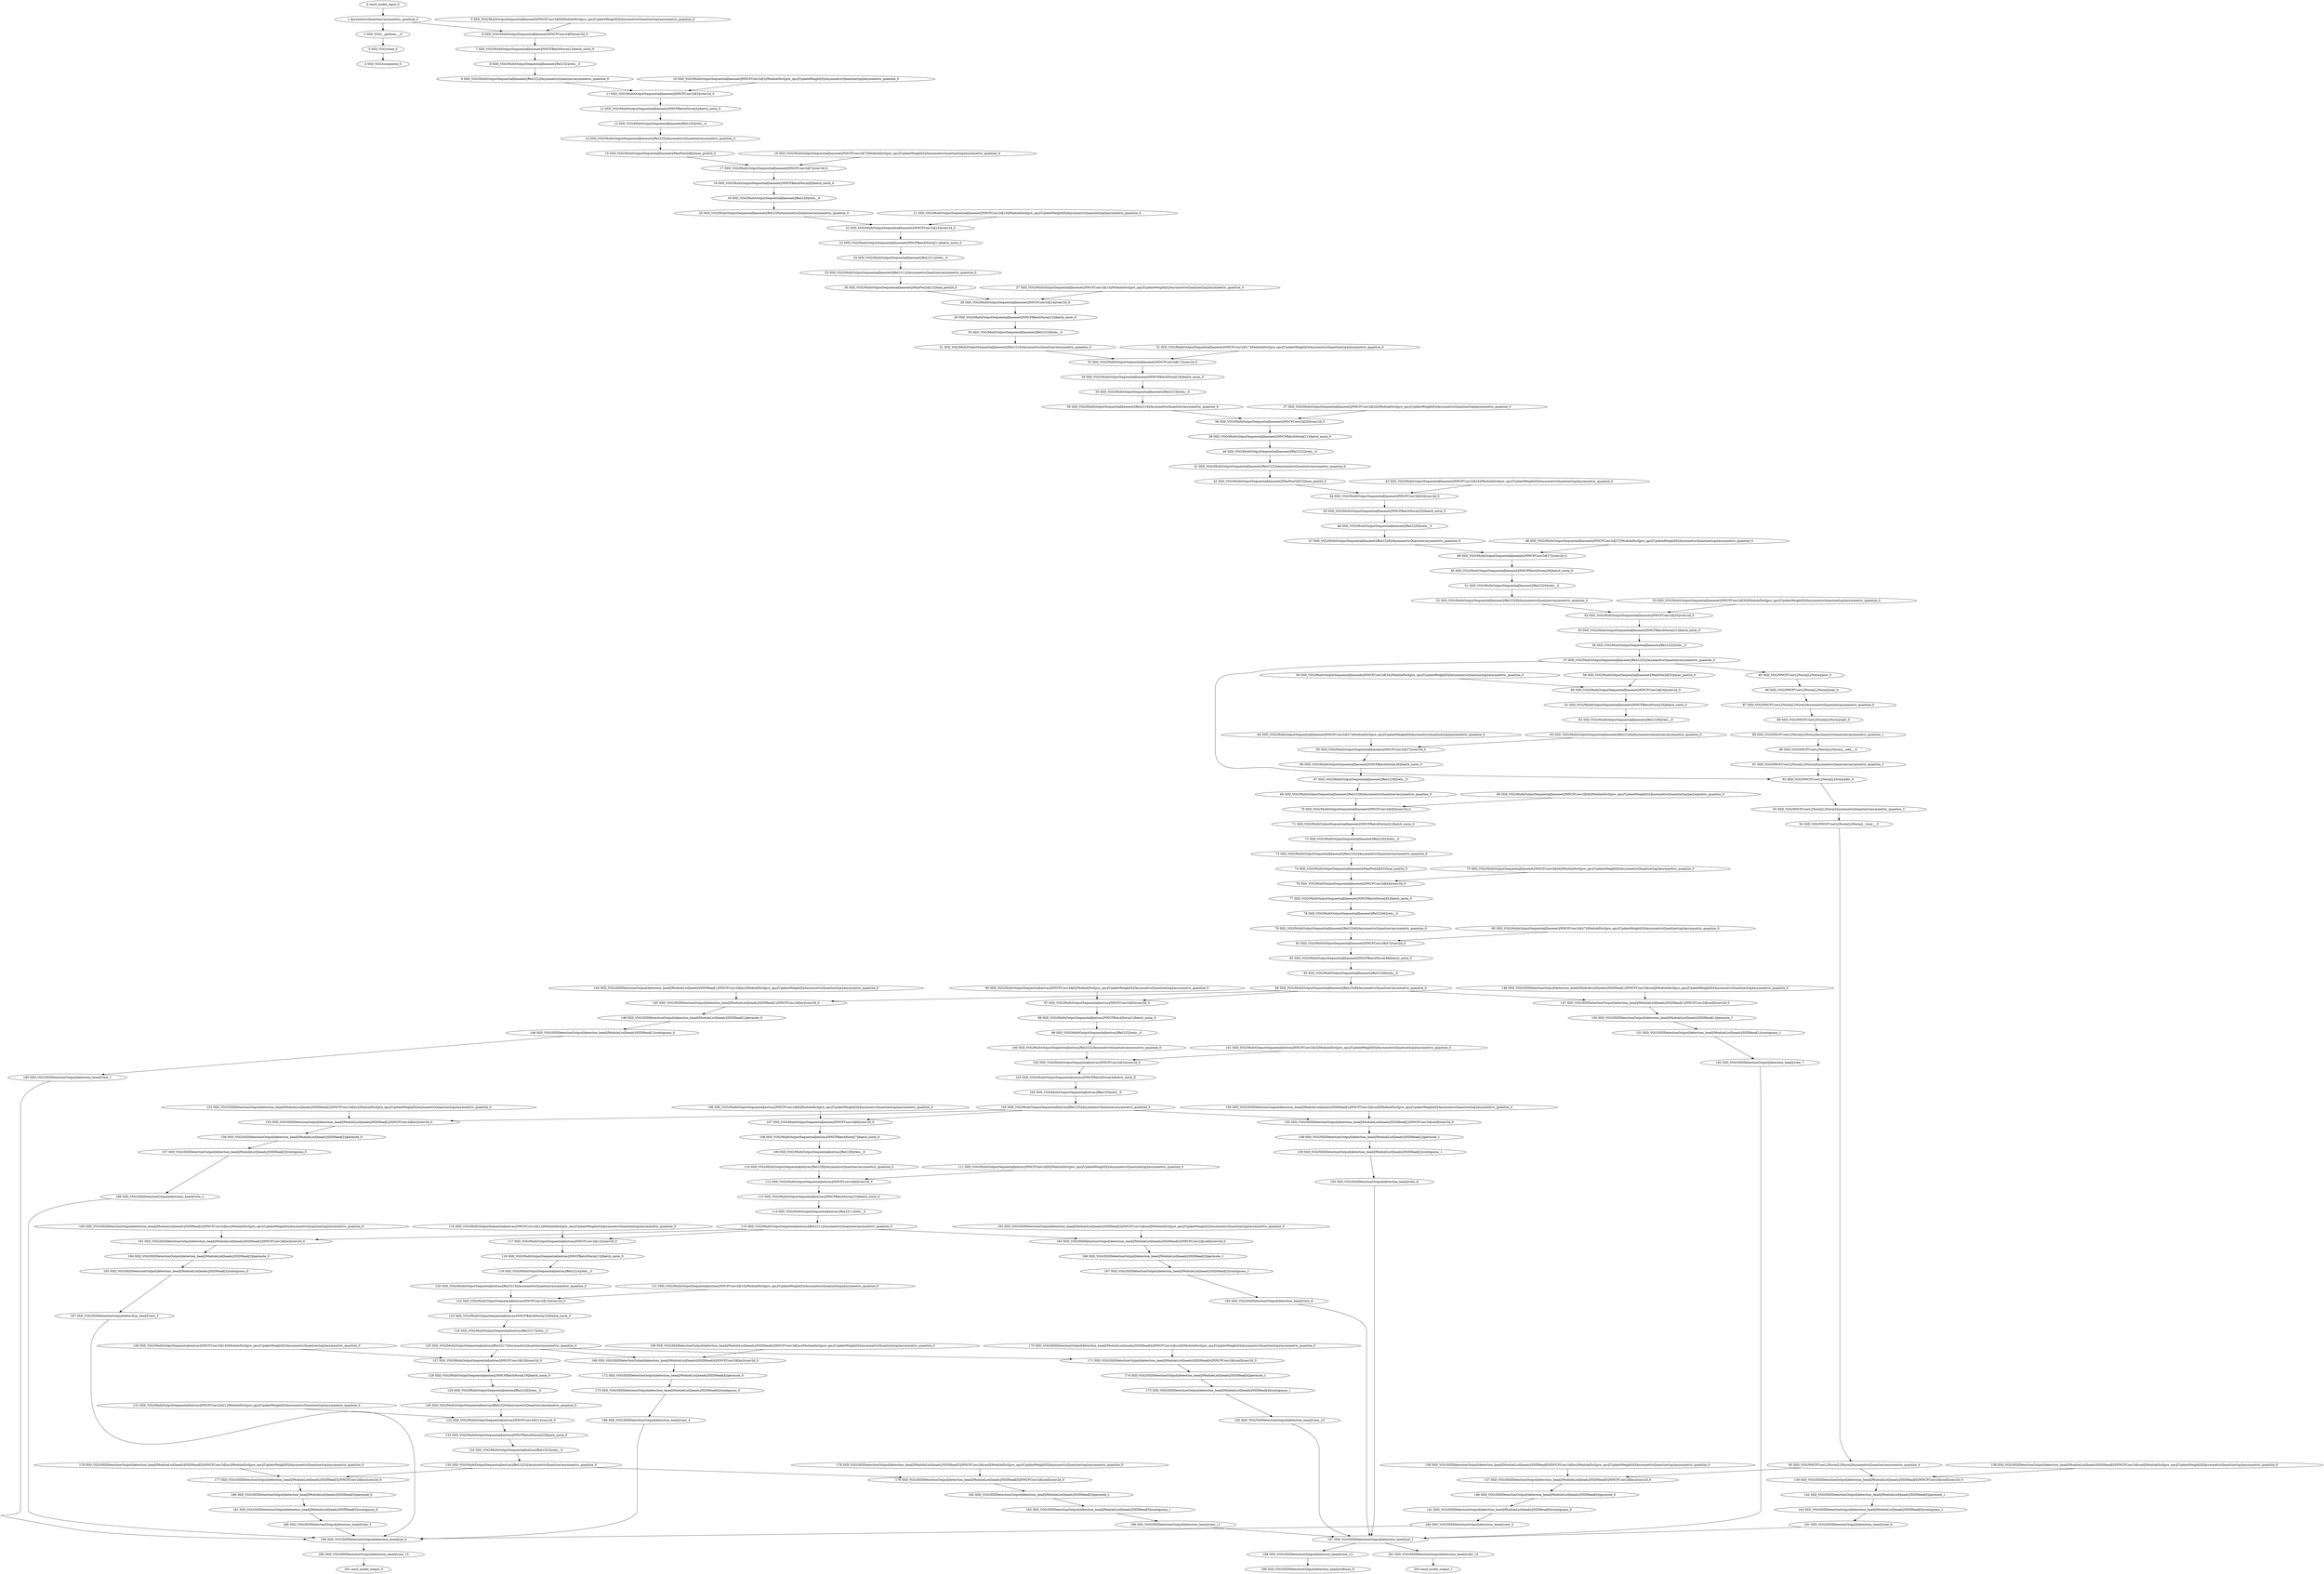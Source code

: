 strict digraph  {
"0 /nncf_model_input_0" [id=0, type=nncf_model_input];
"1 AsymmetricQuantizer/asymmetric_quantize_0" [id=1, type=asymmetric_quantize];
"2 SSD_VGG/__getitem___0" [id=2, type=__getitem__];
"3 SSD_VGG/clone_0" [id=3, type=clone];
"4 SSD_VGG/unsqueeze_0" [id=4, type=unsqueeze];
"5 SSD_VGG/MultiOutputSequential[basenet]/NNCFConv2d[0]/ModuleDict[pre_ops]/UpdateWeight[0]/AsymmetricQuantizer[op]/asymmetric_quantize_0" [id=5, type=asymmetric_quantize];
"6 SSD_VGG/MultiOutputSequential[basenet]/NNCFConv2d[0]/conv2d_0" [id=6, type=conv2d];
"7 SSD_VGG/MultiOutputSequential[basenet]/NNCFBatchNorm[1]/batch_norm_0" [id=7, type=batch_norm];
"8 SSD_VGG/MultiOutputSequential[basenet]/ReLU[2]/relu__0" [id=8, type=relu_];
"9 SSD_VGG/MultiOutputSequential[basenet]/ReLU[2]/AsymmetricQuantizer/asymmetric_quantize_0" [id=9, type=asymmetric_quantize];
"10 SSD_VGG/MultiOutputSequential[basenet]/NNCFConv2d[3]/ModuleDict[pre_ops]/UpdateWeight[0]/AsymmetricQuantizer[op]/asymmetric_quantize_0" [id=10, type=asymmetric_quantize];
"11 SSD_VGG/MultiOutputSequential[basenet]/NNCFConv2d[3]/conv2d_0" [id=11, type=conv2d];
"12 SSD_VGG/MultiOutputSequential[basenet]/NNCFBatchNorm[4]/batch_norm_0" [id=12, type=batch_norm];
"13 SSD_VGG/MultiOutputSequential[basenet]/ReLU[5]/relu__0" [id=13, type=relu_];
"14 SSD_VGG/MultiOutputSequential[basenet]/ReLU[5]/AsymmetricQuantizer/asymmetric_quantize_0" [id=14, type=asymmetric_quantize];
"15 SSD_VGG/MultiOutputSequential[basenet]/MaxPool2d[6]/max_pool2d_0" [id=15, type=max_pool2d];
"16 SSD_VGG/MultiOutputSequential[basenet]/NNCFConv2d[7]/ModuleDict[pre_ops]/UpdateWeight[0]/AsymmetricQuantizer[op]/asymmetric_quantize_0" [id=16, type=asymmetric_quantize];
"17 SSD_VGG/MultiOutputSequential[basenet]/NNCFConv2d[7]/conv2d_0" [id=17, type=conv2d];
"18 SSD_VGG/MultiOutputSequential[basenet]/NNCFBatchNorm[8]/batch_norm_0" [id=18, type=batch_norm];
"19 SSD_VGG/MultiOutputSequential[basenet]/ReLU[9]/relu__0" [id=19, type=relu_];
"20 SSD_VGG/MultiOutputSequential[basenet]/ReLU[9]/AsymmetricQuantizer/asymmetric_quantize_0" [id=20, type=asymmetric_quantize];
"21 SSD_VGG/MultiOutputSequential[basenet]/NNCFConv2d[10]/ModuleDict[pre_ops]/UpdateWeight[0]/AsymmetricQuantizer[op]/asymmetric_quantize_0" [id=21, type=asymmetric_quantize];
"22 SSD_VGG/MultiOutputSequential[basenet]/NNCFConv2d[10]/conv2d_0" [id=22, type=conv2d];
"23 SSD_VGG/MultiOutputSequential[basenet]/NNCFBatchNorm[11]/batch_norm_0" [id=23, type=batch_norm];
"24 SSD_VGG/MultiOutputSequential[basenet]/ReLU[12]/relu__0" [id=24, type=relu_];
"25 SSD_VGG/MultiOutputSequential[basenet]/ReLU[12]/AsymmetricQuantizer/asymmetric_quantize_0" [id=25, type=asymmetric_quantize];
"26 SSD_VGG/MultiOutputSequential[basenet]/MaxPool2d[13]/max_pool2d_0" [id=26, type=max_pool2d];
"27 SSD_VGG/MultiOutputSequential[basenet]/NNCFConv2d[14]/ModuleDict[pre_ops]/UpdateWeight[0]/AsymmetricQuantizer[op]/asymmetric_quantize_0" [id=27, type=asymmetric_quantize];
"28 SSD_VGG/MultiOutputSequential[basenet]/NNCFConv2d[14]/conv2d_0" [id=28, type=conv2d];
"29 SSD_VGG/MultiOutputSequential[basenet]/NNCFBatchNorm[15]/batch_norm_0" [id=29, type=batch_norm];
"30 SSD_VGG/MultiOutputSequential[basenet]/ReLU[16]/relu__0" [id=30, type=relu_];
"31 SSD_VGG/MultiOutputSequential[basenet]/ReLU[16]/AsymmetricQuantizer/asymmetric_quantize_0" [id=31, type=asymmetric_quantize];
"32 SSD_VGG/MultiOutputSequential[basenet]/NNCFConv2d[17]/ModuleDict[pre_ops]/UpdateWeight[0]/AsymmetricQuantizer[op]/asymmetric_quantize_0" [id=32, type=asymmetric_quantize];
"33 SSD_VGG/MultiOutputSequential[basenet]/NNCFConv2d[17]/conv2d_0" [id=33, type=conv2d];
"34 SSD_VGG/MultiOutputSequential[basenet]/NNCFBatchNorm[18]/batch_norm_0" [id=34, type=batch_norm];
"35 SSD_VGG/MultiOutputSequential[basenet]/ReLU[19]/relu__0" [id=35, type=relu_];
"36 SSD_VGG/MultiOutputSequential[basenet]/ReLU[19]/AsymmetricQuantizer/asymmetric_quantize_0" [id=36, type=asymmetric_quantize];
"37 SSD_VGG/MultiOutputSequential[basenet]/NNCFConv2d[20]/ModuleDict[pre_ops]/UpdateWeight[0]/AsymmetricQuantizer[op]/asymmetric_quantize_0" [id=37, type=asymmetric_quantize];
"38 SSD_VGG/MultiOutputSequential[basenet]/NNCFConv2d[20]/conv2d_0" [id=38, type=conv2d];
"39 SSD_VGG/MultiOutputSequential[basenet]/NNCFBatchNorm[21]/batch_norm_0" [id=39, type=batch_norm];
"40 SSD_VGG/MultiOutputSequential[basenet]/ReLU[22]/relu__0" [id=40, type=relu_];
"41 SSD_VGG/MultiOutputSequential[basenet]/ReLU[22]/AsymmetricQuantizer/asymmetric_quantize_0" [id=41, type=asymmetric_quantize];
"42 SSD_VGG/MultiOutputSequential[basenet]/MaxPool2d[23]/max_pool2d_0" [id=42, type=max_pool2d];
"43 SSD_VGG/MultiOutputSequential[basenet]/NNCFConv2d[24]/ModuleDict[pre_ops]/UpdateWeight[0]/AsymmetricQuantizer[op]/asymmetric_quantize_0" [id=43, type=asymmetric_quantize];
"44 SSD_VGG/MultiOutputSequential[basenet]/NNCFConv2d[24]/conv2d_0" [id=44, type=conv2d];
"45 SSD_VGG/MultiOutputSequential[basenet]/NNCFBatchNorm[25]/batch_norm_0" [id=45, type=batch_norm];
"46 SSD_VGG/MultiOutputSequential[basenet]/ReLU[26]/relu__0" [id=46, type=relu_];
"47 SSD_VGG/MultiOutputSequential[basenet]/ReLU[26]/AsymmetricQuantizer/asymmetric_quantize_0" [id=47, type=asymmetric_quantize];
"48 SSD_VGG/MultiOutputSequential[basenet]/NNCFConv2d[27]/ModuleDict[pre_ops]/UpdateWeight[0]/AsymmetricQuantizer[op]/asymmetric_quantize_0" [id=48, type=asymmetric_quantize];
"49 SSD_VGG/MultiOutputSequential[basenet]/NNCFConv2d[27]/conv2d_0" [id=49, type=conv2d];
"50 SSD_VGG/MultiOutputSequential[basenet]/NNCFBatchNorm[28]/batch_norm_0" [id=50, type=batch_norm];
"51 SSD_VGG/MultiOutputSequential[basenet]/ReLU[29]/relu__0" [id=51, type=relu_];
"52 SSD_VGG/MultiOutputSequential[basenet]/ReLU[29]/AsymmetricQuantizer/asymmetric_quantize_0" [id=52, type=asymmetric_quantize];
"53 SSD_VGG/MultiOutputSequential[basenet]/NNCFConv2d[30]/ModuleDict[pre_ops]/UpdateWeight[0]/AsymmetricQuantizer[op]/asymmetric_quantize_0" [id=53, type=asymmetric_quantize];
"54 SSD_VGG/MultiOutputSequential[basenet]/NNCFConv2d[30]/conv2d_0" [id=54, type=conv2d];
"55 SSD_VGG/MultiOutputSequential[basenet]/NNCFBatchNorm[31]/batch_norm_0" [id=55, type=batch_norm];
"56 SSD_VGG/MultiOutputSequential[basenet]/ReLU[32]/relu__0" [id=56, type=relu_];
"57 SSD_VGG/MultiOutputSequential[basenet]/ReLU[32]/AsymmetricQuantizer/asymmetric_quantize_0" [id=57, type=asymmetric_quantize];
"58 SSD_VGG/MultiOutputSequential[basenet]/MaxPool2d[33]/max_pool2d_0" [id=58, type=max_pool2d];
"59 SSD_VGG/MultiOutputSequential[basenet]/NNCFConv2d[34]/ModuleDict[pre_ops]/UpdateWeight[0]/AsymmetricQuantizer[op]/asymmetric_quantize_0" [id=59, type=asymmetric_quantize];
"60 SSD_VGG/MultiOutputSequential[basenet]/NNCFConv2d[34]/conv2d_0" [id=60, type=conv2d];
"61 SSD_VGG/MultiOutputSequential[basenet]/NNCFBatchNorm[35]/batch_norm_0" [id=61, type=batch_norm];
"62 SSD_VGG/MultiOutputSequential[basenet]/ReLU[36]/relu__0" [id=62, type=relu_];
"63 SSD_VGG/MultiOutputSequential[basenet]/ReLU[36]/AsymmetricQuantizer/asymmetric_quantize_0" [id=63, type=asymmetric_quantize];
"64 SSD_VGG/MultiOutputSequential[basenet]/NNCFConv2d[37]/ModuleDict[pre_ops]/UpdateWeight[0]/AsymmetricQuantizer[op]/asymmetric_quantize_0" [id=64, type=asymmetric_quantize];
"65 SSD_VGG/MultiOutputSequential[basenet]/NNCFConv2d[37]/conv2d_0" [id=65, type=conv2d];
"66 SSD_VGG/MultiOutputSequential[basenet]/NNCFBatchNorm[38]/batch_norm_0" [id=66, type=batch_norm];
"67 SSD_VGG/MultiOutputSequential[basenet]/ReLU[39]/relu__0" [id=67, type=relu_];
"68 SSD_VGG/MultiOutputSequential[basenet]/ReLU[39]/AsymmetricQuantizer/asymmetric_quantize_0" [id=68, type=asymmetric_quantize];
"69 SSD_VGG/MultiOutputSequential[basenet]/NNCFConv2d[40]/ModuleDict[pre_ops]/UpdateWeight[0]/AsymmetricQuantizer[op]/asymmetric_quantize_0" [id=69, type=asymmetric_quantize];
"70 SSD_VGG/MultiOutputSequential[basenet]/NNCFConv2d[40]/conv2d_0" [id=70, type=conv2d];
"71 SSD_VGG/MultiOutputSequential[basenet]/NNCFBatchNorm[41]/batch_norm_0" [id=71, type=batch_norm];
"72 SSD_VGG/MultiOutputSequential[basenet]/ReLU[42]/relu__0" [id=72, type=relu_];
"73 SSD_VGG/MultiOutputSequential[basenet]/ReLU[42]/AsymmetricQuantizer/asymmetric_quantize_0" [id=73, type=asymmetric_quantize];
"74 SSD_VGG/MultiOutputSequential[basenet]/MaxPool2d[43]/max_pool2d_0" [id=74, type=max_pool2d];
"75 SSD_VGG/MultiOutputSequential[basenet]/NNCFConv2d[44]/ModuleDict[pre_ops]/UpdateWeight[0]/AsymmetricQuantizer[op]/asymmetric_quantize_0" [id=75, type=asymmetric_quantize];
"76 SSD_VGG/MultiOutputSequential[basenet]/NNCFConv2d[44]/conv2d_0" [id=76, type=conv2d];
"77 SSD_VGG/MultiOutputSequential[basenet]/NNCFBatchNorm[45]/batch_norm_0" [id=77, type=batch_norm];
"78 SSD_VGG/MultiOutputSequential[basenet]/ReLU[46]/relu__0" [id=78, type=relu_];
"79 SSD_VGG/MultiOutputSequential[basenet]/ReLU[46]/AsymmetricQuantizer/asymmetric_quantize_0" [id=79, type=asymmetric_quantize];
"80 SSD_VGG/MultiOutputSequential[basenet]/NNCFConv2d[47]/ModuleDict[pre_ops]/UpdateWeight[0]/AsymmetricQuantizer[op]/asymmetric_quantize_0" [id=80, type=asymmetric_quantize];
"81 SSD_VGG/MultiOutputSequential[basenet]/NNCFConv2d[47]/conv2d_0" [id=81, type=conv2d];
"82 SSD_VGG/MultiOutputSequential[basenet]/NNCFBatchNorm[48]/batch_norm_0" [id=82, type=batch_norm];
"83 SSD_VGG/MultiOutputSequential[basenet]/ReLU[49]/relu__0" [id=83, type=relu_];
"84 SSD_VGG/MultiOutputSequential[basenet]/ReLU[49]/AsymmetricQuantizer/asymmetric_quantize_0" [id=84, type=asymmetric_quantize];
"85 SSD_VGG/NNCFUserL2Norm[L2Norm]/pow_0" [id=85, type=pow];
"86 SSD_VGG/NNCFUserL2Norm[L2Norm]/sum_0" [id=86, type=sum];
"87 SSD_VGG/NNCFUserL2Norm[L2Norm]/AsymmetricQuantizer/asymmetric_quantize_0" [id=87, type=asymmetric_quantize];
"88 SSD_VGG/NNCFUserL2Norm[L2Norm]/sqrt_0" [id=88, type=sqrt];
"89 SSD_VGG/NNCFUserL2Norm[L2Norm]/AsymmetricQuantizer/asymmetric_quantize_1" [id=89, type=asymmetric_quantize];
"90 SSD_VGG/NNCFUserL2Norm[L2Norm]/__add___0" [id=90, type=__add__];
"91 SSD_VGG/NNCFUserL2Norm[L2Norm]/AsymmetricQuantizer/asymmetric_quantize_2" [id=91, type=asymmetric_quantize];
"92 SSD_VGG/NNCFUserL2Norm[L2Norm]/div_0" [id=92, type=div];
"93 SSD_VGG/NNCFUserL2Norm[L2Norm]/AsymmetricQuantizer/asymmetric_quantize_3" [id=93, type=asymmetric_quantize];
"94 SSD_VGG/NNCFUserL2Norm[L2Norm]/__rmul___0" [id=94, type=__rmul__];
"95 SSD_VGG/NNCFUserL2Norm[L2Norm]/AsymmetricQuantizer/asymmetric_quantize_4" [id=95, type=asymmetric_quantize];
"96 SSD_VGG/MultiOutputSequential[extras]/NNCFConv2d[0]/ModuleDict[pre_ops]/UpdateWeight[0]/AsymmetricQuantizer[op]/asymmetric_quantize_0" [id=96, type=asymmetric_quantize];
"97 SSD_VGG/MultiOutputSequential[extras]/NNCFConv2d[0]/conv2d_0" [id=97, type=conv2d];
"98 SSD_VGG/MultiOutputSequential[extras]/NNCFBatchNorm[1]/batch_norm_0" [id=98, type=batch_norm];
"99 SSD_VGG/MultiOutputSequential[extras]/ReLU[2]/relu__0" [id=99, type=relu_];
"100 SSD_VGG/MultiOutputSequential[extras]/ReLU[2]/AsymmetricQuantizer/asymmetric_quantize_0" [id=100, type=asymmetric_quantize];
"101 SSD_VGG/MultiOutputSequential[extras]/NNCFConv2d[3]/ModuleDict[pre_ops]/UpdateWeight[0]/AsymmetricQuantizer[op]/asymmetric_quantize_0" [id=101, type=asymmetric_quantize];
"102 SSD_VGG/MultiOutputSequential[extras]/NNCFConv2d[3]/conv2d_0" [id=102, type=conv2d];
"103 SSD_VGG/MultiOutputSequential[extras]/NNCFBatchNorm[4]/batch_norm_0" [id=103, type=batch_norm];
"104 SSD_VGG/MultiOutputSequential[extras]/ReLU[5]/relu__0" [id=104, type=relu_];
"105 SSD_VGG/MultiOutputSequential[extras]/ReLU[5]/AsymmetricQuantizer/asymmetric_quantize_0" [id=105, type=asymmetric_quantize];
"106 SSD_VGG/MultiOutputSequential[extras]/NNCFConv2d[6]/ModuleDict[pre_ops]/UpdateWeight[0]/AsymmetricQuantizer[op]/asymmetric_quantize_0" [id=106, type=asymmetric_quantize];
"107 SSD_VGG/MultiOutputSequential[extras]/NNCFConv2d[6]/conv2d_0" [id=107, type=conv2d];
"108 SSD_VGG/MultiOutputSequential[extras]/NNCFBatchNorm[7]/batch_norm_0" [id=108, type=batch_norm];
"109 SSD_VGG/MultiOutputSequential[extras]/ReLU[8]/relu__0" [id=109, type=relu_];
"110 SSD_VGG/MultiOutputSequential[extras]/ReLU[8]/AsymmetricQuantizer/asymmetric_quantize_0" [id=110, type=asymmetric_quantize];
"111 SSD_VGG/MultiOutputSequential[extras]/NNCFConv2d[9]/ModuleDict[pre_ops]/UpdateWeight[0]/AsymmetricQuantizer[op]/asymmetric_quantize_0" [id=111, type=asymmetric_quantize];
"112 SSD_VGG/MultiOutputSequential[extras]/NNCFConv2d[9]/conv2d_0" [id=112, type=conv2d];
"113 SSD_VGG/MultiOutputSequential[extras]/NNCFBatchNorm[10]/batch_norm_0" [id=113, type=batch_norm];
"114 SSD_VGG/MultiOutputSequential[extras]/ReLU[11]/relu__0" [id=114, type=relu_];
"115 SSD_VGG/MultiOutputSequential[extras]/ReLU[11]/AsymmetricQuantizer/asymmetric_quantize_0" [id=115, type=asymmetric_quantize];
"116 SSD_VGG/MultiOutputSequential[extras]/NNCFConv2d[12]/ModuleDict[pre_ops]/UpdateWeight[0]/AsymmetricQuantizer[op]/asymmetric_quantize_0" [id=116, type=asymmetric_quantize];
"117 SSD_VGG/MultiOutputSequential[extras]/NNCFConv2d[12]/conv2d_0" [id=117, type=conv2d];
"118 SSD_VGG/MultiOutputSequential[extras]/NNCFBatchNorm[13]/batch_norm_0" [id=118, type=batch_norm];
"119 SSD_VGG/MultiOutputSequential[extras]/ReLU[14]/relu__0" [id=119, type=relu_];
"120 SSD_VGG/MultiOutputSequential[extras]/ReLU[14]/AsymmetricQuantizer/asymmetric_quantize_0" [id=120, type=asymmetric_quantize];
"121 SSD_VGG/MultiOutputSequential[extras]/NNCFConv2d[15]/ModuleDict[pre_ops]/UpdateWeight[0]/AsymmetricQuantizer[op]/asymmetric_quantize_0" [id=121, type=asymmetric_quantize];
"122 SSD_VGG/MultiOutputSequential[extras]/NNCFConv2d[15]/conv2d_0" [id=122, type=conv2d];
"123 SSD_VGG/MultiOutputSequential[extras]/NNCFBatchNorm[16]/batch_norm_0" [id=123, type=batch_norm];
"124 SSD_VGG/MultiOutputSequential[extras]/ReLU[17]/relu__0" [id=124, type=relu_];
"125 SSD_VGG/MultiOutputSequential[extras]/ReLU[17]/AsymmetricQuantizer/asymmetric_quantize_0" [id=125, type=asymmetric_quantize];
"126 SSD_VGG/MultiOutputSequential[extras]/NNCFConv2d[18]/ModuleDict[pre_ops]/UpdateWeight[0]/AsymmetricQuantizer[op]/asymmetric_quantize_0" [id=126, type=asymmetric_quantize];
"127 SSD_VGG/MultiOutputSequential[extras]/NNCFConv2d[18]/conv2d_0" [id=127, type=conv2d];
"128 SSD_VGG/MultiOutputSequential[extras]/NNCFBatchNorm[19]/batch_norm_0" [id=128, type=batch_norm];
"129 SSD_VGG/MultiOutputSequential[extras]/ReLU[20]/relu__0" [id=129, type=relu_];
"130 SSD_VGG/MultiOutputSequential[extras]/ReLU[20]/AsymmetricQuantizer/asymmetric_quantize_0" [id=130, type=asymmetric_quantize];
"131 SSD_VGG/MultiOutputSequential[extras]/NNCFConv2d[21]/ModuleDict[pre_ops]/UpdateWeight[0]/AsymmetricQuantizer[op]/asymmetric_quantize_0" [id=131, type=asymmetric_quantize];
"132 SSD_VGG/MultiOutputSequential[extras]/NNCFConv2d[21]/conv2d_0" [id=132, type=conv2d];
"133 SSD_VGG/MultiOutputSequential[extras]/NNCFBatchNorm[22]/batch_norm_0" [id=133, type=batch_norm];
"134 SSD_VGG/MultiOutputSequential[extras]/ReLU[23]/relu__0" [id=134, type=relu_];
"135 SSD_VGG/MultiOutputSequential[extras]/ReLU[23]/AsymmetricQuantizer/asymmetric_quantize_0" [id=135, type=asymmetric_quantize];
"136 SSD_VGG/SSDDetectionOutput[detection_head]/ModuleList[heads]/SSDHead[0]/NNCFConv2d[loc]/ModuleDict[pre_ops]/UpdateWeight[0]/AsymmetricQuantizer[op]/asymmetric_quantize_0" [id=136, type=asymmetric_quantize];
"137 SSD_VGG/SSDDetectionOutput[detection_head]/ModuleList[heads]/SSDHead[0]/NNCFConv2d[loc]/conv2d_0" [id=137, type=conv2d];
"138 SSD_VGG/SSDDetectionOutput[detection_head]/ModuleList[heads]/SSDHead[0]/NNCFConv2d[conf]/ModuleDict[pre_ops]/UpdateWeight[0]/AsymmetricQuantizer[op]/asymmetric_quantize_0" [id=138, type=asymmetric_quantize];
"139 SSD_VGG/SSDDetectionOutput[detection_head]/ModuleList[heads]/SSDHead[0]/NNCFConv2d[conf]/conv2d_0" [id=139, type=conv2d];
"140 SSD_VGG/SSDDetectionOutput[detection_head]/ModuleList[heads]/SSDHead[0]/permute_0" [id=140, type=permute];
"141 SSD_VGG/SSDDetectionOutput[detection_head]/ModuleList[heads]/SSDHead[0]/contiguous_0" [id=141, type=contiguous];
"142 SSD_VGG/SSDDetectionOutput[detection_head]/ModuleList[heads]/SSDHead[0]/permute_1" [id=142, type=permute];
"143 SSD_VGG/SSDDetectionOutput[detection_head]/ModuleList[heads]/SSDHead[0]/contiguous_1" [id=143, type=contiguous];
"144 SSD_VGG/SSDDetectionOutput[detection_head]/ModuleList[heads]/SSDHead[1]/NNCFConv2d[loc]/ModuleDict[pre_ops]/UpdateWeight[0]/AsymmetricQuantizer[op]/asymmetric_quantize_0" [id=144, type=asymmetric_quantize];
"145 SSD_VGG/SSDDetectionOutput[detection_head]/ModuleList[heads]/SSDHead[1]/NNCFConv2d[loc]/conv2d_0" [id=145, type=conv2d];
"146 SSD_VGG/SSDDetectionOutput[detection_head]/ModuleList[heads]/SSDHead[1]/NNCFConv2d[conf]/ModuleDict[pre_ops]/UpdateWeight[0]/AsymmetricQuantizer[op]/asymmetric_quantize_0" [id=146, type=asymmetric_quantize];
"147 SSD_VGG/SSDDetectionOutput[detection_head]/ModuleList[heads]/SSDHead[1]/NNCFConv2d[conf]/conv2d_0" [id=147, type=conv2d];
"148 SSD_VGG/SSDDetectionOutput[detection_head]/ModuleList[heads]/SSDHead[1]/permute_0" [id=148, type=permute];
"149 SSD_VGG/SSDDetectionOutput[detection_head]/ModuleList[heads]/SSDHead[1]/contiguous_0" [id=149, type=contiguous];
"150 SSD_VGG/SSDDetectionOutput[detection_head]/ModuleList[heads]/SSDHead[1]/permute_1" [id=150, type=permute];
"151 SSD_VGG/SSDDetectionOutput[detection_head]/ModuleList[heads]/SSDHead[1]/contiguous_1" [id=151, type=contiguous];
"152 SSD_VGG/SSDDetectionOutput[detection_head]/ModuleList[heads]/SSDHead[2]/NNCFConv2d[loc]/ModuleDict[pre_ops]/UpdateWeight[0]/AsymmetricQuantizer[op]/asymmetric_quantize_0" [id=152, type=asymmetric_quantize];
"153 SSD_VGG/SSDDetectionOutput[detection_head]/ModuleList[heads]/SSDHead[2]/NNCFConv2d[loc]/conv2d_0" [id=153, type=conv2d];
"154 SSD_VGG/SSDDetectionOutput[detection_head]/ModuleList[heads]/SSDHead[2]/NNCFConv2d[conf]/ModuleDict[pre_ops]/UpdateWeight[0]/AsymmetricQuantizer[op]/asymmetric_quantize_0" [id=154, type=asymmetric_quantize];
"155 SSD_VGG/SSDDetectionOutput[detection_head]/ModuleList[heads]/SSDHead[2]/NNCFConv2d[conf]/conv2d_0" [id=155, type=conv2d];
"156 SSD_VGG/SSDDetectionOutput[detection_head]/ModuleList[heads]/SSDHead[2]/permute_0" [id=156, type=permute];
"157 SSD_VGG/SSDDetectionOutput[detection_head]/ModuleList[heads]/SSDHead[2]/contiguous_0" [id=157, type=contiguous];
"158 SSD_VGG/SSDDetectionOutput[detection_head]/ModuleList[heads]/SSDHead[2]/permute_1" [id=158, type=permute];
"159 SSD_VGG/SSDDetectionOutput[detection_head]/ModuleList[heads]/SSDHead[2]/contiguous_1" [id=159, type=contiguous];
"160 SSD_VGG/SSDDetectionOutput[detection_head]/ModuleList[heads]/SSDHead[3]/NNCFConv2d[loc]/ModuleDict[pre_ops]/UpdateWeight[0]/AsymmetricQuantizer[op]/asymmetric_quantize_0" [id=160, type=asymmetric_quantize];
"161 SSD_VGG/SSDDetectionOutput[detection_head]/ModuleList[heads]/SSDHead[3]/NNCFConv2d[loc]/conv2d_0" [id=161, type=conv2d];
"162 SSD_VGG/SSDDetectionOutput[detection_head]/ModuleList[heads]/SSDHead[3]/NNCFConv2d[conf]/ModuleDict[pre_ops]/UpdateWeight[0]/AsymmetricQuantizer[op]/asymmetric_quantize_0" [id=162, type=asymmetric_quantize];
"163 SSD_VGG/SSDDetectionOutput[detection_head]/ModuleList[heads]/SSDHead[3]/NNCFConv2d[conf]/conv2d_0" [id=163, type=conv2d];
"164 SSD_VGG/SSDDetectionOutput[detection_head]/ModuleList[heads]/SSDHead[3]/permute_0" [id=164, type=permute];
"165 SSD_VGG/SSDDetectionOutput[detection_head]/ModuleList[heads]/SSDHead[3]/contiguous_0" [id=165, type=contiguous];
"166 SSD_VGG/SSDDetectionOutput[detection_head]/ModuleList[heads]/SSDHead[3]/permute_1" [id=166, type=permute];
"167 SSD_VGG/SSDDetectionOutput[detection_head]/ModuleList[heads]/SSDHead[3]/contiguous_1" [id=167, type=contiguous];
"168 SSD_VGG/SSDDetectionOutput[detection_head]/ModuleList[heads]/SSDHead[4]/NNCFConv2d[loc]/ModuleDict[pre_ops]/UpdateWeight[0]/AsymmetricQuantizer[op]/asymmetric_quantize_0" [id=168, type=asymmetric_quantize];
"169 SSD_VGG/SSDDetectionOutput[detection_head]/ModuleList[heads]/SSDHead[4]/NNCFConv2d[loc]/conv2d_0" [id=169, type=conv2d];
"170 SSD_VGG/SSDDetectionOutput[detection_head]/ModuleList[heads]/SSDHead[4]/NNCFConv2d[conf]/ModuleDict[pre_ops]/UpdateWeight[0]/AsymmetricQuantizer[op]/asymmetric_quantize_0" [id=170, type=asymmetric_quantize];
"171 SSD_VGG/SSDDetectionOutput[detection_head]/ModuleList[heads]/SSDHead[4]/NNCFConv2d[conf]/conv2d_0" [id=171, type=conv2d];
"172 SSD_VGG/SSDDetectionOutput[detection_head]/ModuleList[heads]/SSDHead[4]/permute_0" [id=172, type=permute];
"173 SSD_VGG/SSDDetectionOutput[detection_head]/ModuleList[heads]/SSDHead[4]/contiguous_0" [id=173, type=contiguous];
"174 SSD_VGG/SSDDetectionOutput[detection_head]/ModuleList[heads]/SSDHead[4]/permute_1" [id=174, type=permute];
"175 SSD_VGG/SSDDetectionOutput[detection_head]/ModuleList[heads]/SSDHead[4]/contiguous_1" [id=175, type=contiguous];
"176 SSD_VGG/SSDDetectionOutput[detection_head]/ModuleList[heads]/SSDHead[5]/NNCFConv2d[loc]/ModuleDict[pre_ops]/UpdateWeight[0]/AsymmetricQuantizer[op]/asymmetric_quantize_0" [id=176, type=asymmetric_quantize];
"177 SSD_VGG/SSDDetectionOutput[detection_head]/ModuleList[heads]/SSDHead[5]/NNCFConv2d[loc]/conv2d_0" [id=177, type=conv2d];
"178 SSD_VGG/SSDDetectionOutput[detection_head]/ModuleList[heads]/SSDHead[5]/NNCFConv2d[conf]/ModuleDict[pre_ops]/UpdateWeight[0]/AsymmetricQuantizer[op]/asymmetric_quantize_0" [id=178, type=asymmetric_quantize];
"179 SSD_VGG/SSDDetectionOutput[detection_head]/ModuleList[heads]/SSDHead[5]/NNCFConv2d[conf]/conv2d_0" [id=179, type=conv2d];
"180 SSD_VGG/SSDDetectionOutput[detection_head]/ModuleList[heads]/SSDHead[5]/permute_0" [id=180, type=permute];
"181 SSD_VGG/SSDDetectionOutput[detection_head]/ModuleList[heads]/SSDHead[5]/contiguous_0" [id=181, type=contiguous];
"182 SSD_VGG/SSDDetectionOutput[detection_head]/ModuleList[heads]/SSDHead[5]/permute_1" [id=182, type=permute];
"183 SSD_VGG/SSDDetectionOutput[detection_head]/ModuleList[heads]/SSDHead[5]/contiguous_1" [id=183, type=contiguous];
"184 SSD_VGG/SSDDetectionOutput[detection_head]/view_0" [id=184, type=view];
"185 SSD_VGG/SSDDetectionOutput[detection_head]/view_1" [id=185, type=view];
"186 SSD_VGG/SSDDetectionOutput[detection_head]/view_2" [id=186, type=view];
"187 SSD_VGG/SSDDetectionOutput[detection_head]/view_3" [id=187, type=view];
"188 SSD_VGG/SSDDetectionOutput[detection_head]/view_4" [id=188, type=view];
"189 SSD_VGG/SSDDetectionOutput[detection_head]/view_5" [id=189, type=view];
"190 SSD_VGG/SSDDetectionOutput[detection_head]/cat_0" [id=190, type=cat];
"191 SSD_VGG/SSDDetectionOutput[detection_head]/view_6" [id=191, type=view];
"192 SSD_VGG/SSDDetectionOutput[detection_head]/view_7" [id=192, type=view];
"193 SSD_VGG/SSDDetectionOutput[detection_head]/view_8" [id=193, type=view];
"194 SSD_VGG/SSDDetectionOutput[detection_head]/view_9" [id=194, type=view];
"195 SSD_VGG/SSDDetectionOutput[detection_head]/view_10" [id=195, type=view];
"196 SSD_VGG/SSDDetectionOutput[detection_head]/view_11" [id=196, type=view];
"197 SSD_VGG/SSDDetectionOutput[detection_head]/cat_1" [id=197, type=cat];
"198 SSD_VGG/SSDDetectionOutput[detection_head]/view_12" [id=198, type=view];
"199 SSD_VGG/SSDDetectionOutput[detection_head]/softmax_0" [id=199, type=softmax];
"200 SSD_VGG/SSDDetectionOutput[detection_head]/view_13" [id=200, type=view];
"201 SSD_VGG/SSDDetectionOutput[detection_head]/view_14" [id=201, type=view];
"202 /nncf_model_output_0" [id=202, type=nncf_model_output];
"203 /nncf_model_output_1" [id=203, type=nncf_model_output];
"0 /nncf_model_input_0" -> "1 AsymmetricQuantizer/asymmetric_quantize_0";
"1 AsymmetricQuantizer/asymmetric_quantize_0" -> "2 SSD_VGG/__getitem___0";
"1 AsymmetricQuantizer/asymmetric_quantize_0" -> "6 SSD_VGG/MultiOutputSequential[basenet]/NNCFConv2d[0]/conv2d_0";
"2 SSD_VGG/__getitem___0" -> "3 SSD_VGG/clone_0";
"3 SSD_VGG/clone_0" -> "4 SSD_VGG/unsqueeze_0";
"5 SSD_VGG/MultiOutputSequential[basenet]/NNCFConv2d[0]/ModuleDict[pre_ops]/UpdateWeight[0]/AsymmetricQuantizer[op]/asymmetric_quantize_0" -> "6 SSD_VGG/MultiOutputSequential[basenet]/NNCFConv2d[0]/conv2d_0";
"6 SSD_VGG/MultiOutputSequential[basenet]/NNCFConv2d[0]/conv2d_0" -> "7 SSD_VGG/MultiOutputSequential[basenet]/NNCFBatchNorm[1]/batch_norm_0";
"7 SSD_VGG/MultiOutputSequential[basenet]/NNCFBatchNorm[1]/batch_norm_0" -> "8 SSD_VGG/MultiOutputSequential[basenet]/ReLU[2]/relu__0";
"8 SSD_VGG/MultiOutputSequential[basenet]/ReLU[2]/relu__0" -> "9 SSD_VGG/MultiOutputSequential[basenet]/ReLU[2]/AsymmetricQuantizer/asymmetric_quantize_0";
"9 SSD_VGG/MultiOutputSequential[basenet]/ReLU[2]/AsymmetricQuantizer/asymmetric_quantize_0" -> "11 SSD_VGG/MultiOutputSequential[basenet]/NNCFConv2d[3]/conv2d_0";
"10 SSD_VGG/MultiOutputSequential[basenet]/NNCFConv2d[3]/ModuleDict[pre_ops]/UpdateWeight[0]/AsymmetricQuantizer[op]/asymmetric_quantize_0" -> "11 SSD_VGG/MultiOutputSequential[basenet]/NNCFConv2d[3]/conv2d_0";
"11 SSD_VGG/MultiOutputSequential[basenet]/NNCFConv2d[3]/conv2d_0" -> "12 SSD_VGG/MultiOutputSequential[basenet]/NNCFBatchNorm[4]/batch_norm_0";
"12 SSD_VGG/MultiOutputSequential[basenet]/NNCFBatchNorm[4]/batch_norm_0" -> "13 SSD_VGG/MultiOutputSequential[basenet]/ReLU[5]/relu__0";
"13 SSD_VGG/MultiOutputSequential[basenet]/ReLU[5]/relu__0" -> "14 SSD_VGG/MultiOutputSequential[basenet]/ReLU[5]/AsymmetricQuantizer/asymmetric_quantize_0";
"14 SSD_VGG/MultiOutputSequential[basenet]/ReLU[5]/AsymmetricQuantizer/asymmetric_quantize_0" -> "15 SSD_VGG/MultiOutputSequential[basenet]/MaxPool2d[6]/max_pool2d_0";
"15 SSD_VGG/MultiOutputSequential[basenet]/MaxPool2d[6]/max_pool2d_0" -> "17 SSD_VGG/MultiOutputSequential[basenet]/NNCFConv2d[7]/conv2d_0";
"16 SSD_VGG/MultiOutputSequential[basenet]/NNCFConv2d[7]/ModuleDict[pre_ops]/UpdateWeight[0]/AsymmetricQuantizer[op]/asymmetric_quantize_0" -> "17 SSD_VGG/MultiOutputSequential[basenet]/NNCFConv2d[7]/conv2d_0";
"17 SSD_VGG/MultiOutputSequential[basenet]/NNCFConv2d[7]/conv2d_0" -> "18 SSD_VGG/MultiOutputSequential[basenet]/NNCFBatchNorm[8]/batch_norm_0";
"18 SSD_VGG/MultiOutputSequential[basenet]/NNCFBatchNorm[8]/batch_norm_0" -> "19 SSD_VGG/MultiOutputSequential[basenet]/ReLU[9]/relu__0";
"19 SSD_VGG/MultiOutputSequential[basenet]/ReLU[9]/relu__0" -> "20 SSD_VGG/MultiOutputSequential[basenet]/ReLU[9]/AsymmetricQuantizer/asymmetric_quantize_0";
"20 SSD_VGG/MultiOutputSequential[basenet]/ReLU[9]/AsymmetricQuantizer/asymmetric_quantize_0" -> "22 SSD_VGG/MultiOutputSequential[basenet]/NNCFConv2d[10]/conv2d_0";
"21 SSD_VGG/MultiOutputSequential[basenet]/NNCFConv2d[10]/ModuleDict[pre_ops]/UpdateWeight[0]/AsymmetricQuantizer[op]/asymmetric_quantize_0" -> "22 SSD_VGG/MultiOutputSequential[basenet]/NNCFConv2d[10]/conv2d_0";
"22 SSD_VGG/MultiOutputSequential[basenet]/NNCFConv2d[10]/conv2d_0" -> "23 SSD_VGG/MultiOutputSequential[basenet]/NNCFBatchNorm[11]/batch_norm_0";
"23 SSD_VGG/MultiOutputSequential[basenet]/NNCFBatchNorm[11]/batch_norm_0" -> "24 SSD_VGG/MultiOutputSequential[basenet]/ReLU[12]/relu__0";
"24 SSD_VGG/MultiOutputSequential[basenet]/ReLU[12]/relu__0" -> "25 SSD_VGG/MultiOutputSequential[basenet]/ReLU[12]/AsymmetricQuantizer/asymmetric_quantize_0";
"25 SSD_VGG/MultiOutputSequential[basenet]/ReLU[12]/AsymmetricQuantizer/asymmetric_quantize_0" -> "26 SSD_VGG/MultiOutputSequential[basenet]/MaxPool2d[13]/max_pool2d_0";
"26 SSD_VGG/MultiOutputSequential[basenet]/MaxPool2d[13]/max_pool2d_0" -> "28 SSD_VGG/MultiOutputSequential[basenet]/NNCFConv2d[14]/conv2d_0";
"27 SSD_VGG/MultiOutputSequential[basenet]/NNCFConv2d[14]/ModuleDict[pre_ops]/UpdateWeight[0]/AsymmetricQuantizer[op]/asymmetric_quantize_0" -> "28 SSD_VGG/MultiOutputSequential[basenet]/NNCFConv2d[14]/conv2d_0";
"28 SSD_VGG/MultiOutputSequential[basenet]/NNCFConv2d[14]/conv2d_0" -> "29 SSD_VGG/MultiOutputSequential[basenet]/NNCFBatchNorm[15]/batch_norm_0";
"29 SSD_VGG/MultiOutputSequential[basenet]/NNCFBatchNorm[15]/batch_norm_0" -> "30 SSD_VGG/MultiOutputSequential[basenet]/ReLU[16]/relu__0";
"30 SSD_VGG/MultiOutputSequential[basenet]/ReLU[16]/relu__0" -> "31 SSD_VGG/MultiOutputSequential[basenet]/ReLU[16]/AsymmetricQuantizer/asymmetric_quantize_0";
"31 SSD_VGG/MultiOutputSequential[basenet]/ReLU[16]/AsymmetricQuantizer/asymmetric_quantize_0" -> "33 SSD_VGG/MultiOutputSequential[basenet]/NNCFConv2d[17]/conv2d_0";
"32 SSD_VGG/MultiOutputSequential[basenet]/NNCFConv2d[17]/ModuleDict[pre_ops]/UpdateWeight[0]/AsymmetricQuantizer[op]/asymmetric_quantize_0" -> "33 SSD_VGG/MultiOutputSequential[basenet]/NNCFConv2d[17]/conv2d_0";
"33 SSD_VGG/MultiOutputSequential[basenet]/NNCFConv2d[17]/conv2d_0" -> "34 SSD_VGG/MultiOutputSequential[basenet]/NNCFBatchNorm[18]/batch_norm_0";
"34 SSD_VGG/MultiOutputSequential[basenet]/NNCFBatchNorm[18]/batch_norm_0" -> "35 SSD_VGG/MultiOutputSequential[basenet]/ReLU[19]/relu__0";
"35 SSD_VGG/MultiOutputSequential[basenet]/ReLU[19]/relu__0" -> "36 SSD_VGG/MultiOutputSequential[basenet]/ReLU[19]/AsymmetricQuantizer/asymmetric_quantize_0";
"36 SSD_VGG/MultiOutputSequential[basenet]/ReLU[19]/AsymmetricQuantizer/asymmetric_quantize_0" -> "38 SSD_VGG/MultiOutputSequential[basenet]/NNCFConv2d[20]/conv2d_0";
"37 SSD_VGG/MultiOutputSequential[basenet]/NNCFConv2d[20]/ModuleDict[pre_ops]/UpdateWeight[0]/AsymmetricQuantizer[op]/asymmetric_quantize_0" -> "38 SSD_VGG/MultiOutputSequential[basenet]/NNCFConv2d[20]/conv2d_0";
"38 SSD_VGG/MultiOutputSequential[basenet]/NNCFConv2d[20]/conv2d_0" -> "39 SSD_VGG/MultiOutputSequential[basenet]/NNCFBatchNorm[21]/batch_norm_0";
"39 SSD_VGG/MultiOutputSequential[basenet]/NNCFBatchNorm[21]/batch_norm_0" -> "40 SSD_VGG/MultiOutputSequential[basenet]/ReLU[22]/relu__0";
"40 SSD_VGG/MultiOutputSequential[basenet]/ReLU[22]/relu__0" -> "41 SSD_VGG/MultiOutputSequential[basenet]/ReLU[22]/AsymmetricQuantizer/asymmetric_quantize_0";
"41 SSD_VGG/MultiOutputSequential[basenet]/ReLU[22]/AsymmetricQuantizer/asymmetric_quantize_0" -> "42 SSD_VGG/MultiOutputSequential[basenet]/MaxPool2d[23]/max_pool2d_0";
"42 SSD_VGG/MultiOutputSequential[basenet]/MaxPool2d[23]/max_pool2d_0" -> "44 SSD_VGG/MultiOutputSequential[basenet]/NNCFConv2d[24]/conv2d_0";
"43 SSD_VGG/MultiOutputSequential[basenet]/NNCFConv2d[24]/ModuleDict[pre_ops]/UpdateWeight[0]/AsymmetricQuantizer[op]/asymmetric_quantize_0" -> "44 SSD_VGG/MultiOutputSequential[basenet]/NNCFConv2d[24]/conv2d_0";
"44 SSD_VGG/MultiOutputSequential[basenet]/NNCFConv2d[24]/conv2d_0" -> "45 SSD_VGG/MultiOutputSequential[basenet]/NNCFBatchNorm[25]/batch_norm_0";
"45 SSD_VGG/MultiOutputSequential[basenet]/NNCFBatchNorm[25]/batch_norm_0" -> "46 SSD_VGG/MultiOutputSequential[basenet]/ReLU[26]/relu__0";
"46 SSD_VGG/MultiOutputSequential[basenet]/ReLU[26]/relu__0" -> "47 SSD_VGG/MultiOutputSequential[basenet]/ReLU[26]/AsymmetricQuantizer/asymmetric_quantize_0";
"47 SSD_VGG/MultiOutputSequential[basenet]/ReLU[26]/AsymmetricQuantizer/asymmetric_quantize_0" -> "49 SSD_VGG/MultiOutputSequential[basenet]/NNCFConv2d[27]/conv2d_0";
"48 SSD_VGG/MultiOutputSequential[basenet]/NNCFConv2d[27]/ModuleDict[pre_ops]/UpdateWeight[0]/AsymmetricQuantizer[op]/asymmetric_quantize_0" -> "49 SSD_VGG/MultiOutputSequential[basenet]/NNCFConv2d[27]/conv2d_0";
"49 SSD_VGG/MultiOutputSequential[basenet]/NNCFConv2d[27]/conv2d_0" -> "50 SSD_VGG/MultiOutputSequential[basenet]/NNCFBatchNorm[28]/batch_norm_0";
"50 SSD_VGG/MultiOutputSequential[basenet]/NNCFBatchNorm[28]/batch_norm_0" -> "51 SSD_VGG/MultiOutputSequential[basenet]/ReLU[29]/relu__0";
"51 SSD_VGG/MultiOutputSequential[basenet]/ReLU[29]/relu__0" -> "52 SSD_VGG/MultiOutputSequential[basenet]/ReLU[29]/AsymmetricQuantizer/asymmetric_quantize_0";
"52 SSD_VGG/MultiOutputSequential[basenet]/ReLU[29]/AsymmetricQuantizer/asymmetric_quantize_0" -> "54 SSD_VGG/MultiOutputSequential[basenet]/NNCFConv2d[30]/conv2d_0";
"53 SSD_VGG/MultiOutputSequential[basenet]/NNCFConv2d[30]/ModuleDict[pre_ops]/UpdateWeight[0]/AsymmetricQuantizer[op]/asymmetric_quantize_0" -> "54 SSD_VGG/MultiOutputSequential[basenet]/NNCFConv2d[30]/conv2d_0";
"54 SSD_VGG/MultiOutputSequential[basenet]/NNCFConv2d[30]/conv2d_0" -> "55 SSD_VGG/MultiOutputSequential[basenet]/NNCFBatchNorm[31]/batch_norm_0";
"55 SSD_VGG/MultiOutputSequential[basenet]/NNCFBatchNorm[31]/batch_norm_0" -> "56 SSD_VGG/MultiOutputSequential[basenet]/ReLU[32]/relu__0";
"56 SSD_VGG/MultiOutputSequential[basenet]/ReLU[32]/relu__0" -> "57 SSD_VGG/MultiOutputSequential[basenet]/ReLU[32]/AsymmetricQuantizer/asymmetric_quantize_0";
"57 SSD_VGG/MultiOutputSequential[basenet]/ReLU[32]/AsymmetricQuantizer/asymmetric_quantize_0" -> "58 SSD_VGG/MultiOutputSequential[basenet]/MaxPool2d[33]/max_pool2d_0";
"57 SSD_VGG/MultiOutputSequential[basenet]/ReLU[32]/AsymmetricQuantizer/asymmetric_quantize_0" -> "85 SSD_VGG/NNCFUserL2Norm[L2Norm]/pow_0";
"57 SSD_VGG/MultiOutputSequential[basenet]/ReLU[32]/AsymmetricQuantizer/asymmetric_quantize_0" -> "92 SSD_VGG/NNCFUserL2Norm[L2Norm]/div_0";
"58 SSD_VGG/MultiOutputSequential[basenet]/MaxPool2d[33]/max_pool2d_0" -> "60 SSD_VGG/MultiOutputSequential[basenet]/NNCFConv2d[34]/conv2d_0";
"59 SSD_VGG/MultiOutputSequential[basenet]/NNCFConv2d[34]/ModuleDict[pre_ops]/UpdateWeight[0]/AsymmetricQuantizer[op]/asymmetric_quantize_0" -> "60 SSD_VGG/MultiOutputSequential[basenet]/NNCFConv2d[34]/conv2d_0";
"60 SSD_VGG/MultiOutputSequential[basenet]/NNCFConv2d[34]/conv2d_0" -> "61 SSD_VGG/MultiOutputSequential[basenet]/NNCFBatchNorm[35]/batch_norm_0";
"61 SSD_VGG/MultiOutputSequential[basenet]/NNCFBatchNorm[35]/batch_norm_0" -> "62 SSD_VGG/MultiOutputSequential[basenet]/ReLU[36]/relu__0";
"62 SSD_VGG/MultiOutputSequential[basenet]/ReLU[36]/relu__0" -> "63 SSD_VGG/MultiOutputSequential[basenet]/ReLU[36]/AsymmetricQuantizer/asymmetric_quantize_0";
"63 SSD_VGG/MultiOutputSequential[basenet]/ReLU[36]/AsymmetricQuantizer/asymmetric_quantize_0" -> "65 SSD_VGG/MultiOutputSequential[basenet]/NNCFConv2d[37]/conv2d_0";
"64 SSD_VGG/MultiOutputSequential[basenet]/NNCFConv2d[37]/ModuleDict[pre_ops]/UpdateWeight[0]/AsymmetricQuantizer[op]/asymmetric_quantize_0" -> "65 SSD_VGG/MultiOutputSequential[basenet]/NNCFConv2d[37]/conv2d_0";
"65 SSD_VGG/MultiOutputSequential[basenet]/NNCFConv2d[37]/conv2d_0" -> "66 SSD_VGG/MultiOutputSequential[basenet]/NNCFBatchNorm[38]/batch_norm_0";
"66 SSD_VGG/MultiOutputSequential[basenet]/NNCFBatchNorm[38]/batch_norm_0" -> "67 SSD_VGG/MultiOutputSequential[basenet]/ReLU[39]/relu__0";
"67 SSD_VGG/MultiOutputSequential[basenet]/ReLU[39]/relu__0" -> "68 SSD_VGG/MultiOutputSequential[basenet]/ReLU[39]/AsymmetricQuantizer/asymmetric_quantize_0";
"68 SSD_VGG/MultiOutputSequential[basenet]/ReLU[39]/AsymmetricQuantizer/asymmetric_quantize_0" -> "70 SSD_VGG/MultiOutputSequential[basenet]/NNCFConv2d[40]/conv2d_0";
"69 SSD_VGG/MultiOutputSequential[basenet]/NNCFConv2d[40]/ModuleDict[pre_ops]/UpdateWeight[0]/AsymmetricQuantizer[op]/asymmetric_quantize_0" -> "70 SSD_VGG/MultiOutputSequential[basenet]/NNCFConv2d[40]/conv2d_0";
"70 SSD_VGG/MultiOutputSequential[basenet]/NNCFConv2d[40]/conv2d_0" -> "71 SSD_VGG/MultiOutputSequential[basenet]/NNCFBatchNorm[41]/batch_norm_0";
"71 SSD_VGG/MultiOutputSequential[basenet]/NNCFBatchNorm[41]/batch_norm_0" -> "72 SSD_VGG/MultiOutputSequential[basenet]/ReLU[42]/relu__0";
"72 SSD_VGG/MultiOutputSequential[basenet]/ReLU[42]/relu__0" -> "73 SSD_VGG/MultiOutputSequential[basenet]/ReLU[42]/AsymmetricQuantizer/asymmetric_quantize_0";
"73 SSD_VGG/MultiOutputSequential[basenet]/ReLU[42]/AsymmetricQuantizer/asymmetric_quantize_0" -> "74 SSD_VGG/MultiOutputSequential[basenet]/MaxPool2d[43]/max_pool2d_0";
"74 SSD_VGG/MultiOutputSequential[basenet]/MaxPool2d[43]/max_pool2d_0" -> "76 SSD_VGG/MultiOutputSequential[basenet]/NNCFConv2d[44]/conv2d_0";
"75 SSD_VGG/MultiOutputSequential[basenet]/NNCFConv2d[44]/ModuleDict[pre_ops]/UpdateWeight[0]/AsymmetricQuantizer[op]/asymmetric_quantize_0" -> "76 SSD_VGG/MultiOutputSequential[basenet]/NNCFConv2d[44]/conv2d_0";
"76 SSD_VGG/MultiOutputSequential[basenet]/NNCFConv2d[44]/conv2d_0" -> "77 SSD_VGG/MultiOutputSequential[basenet]/NNCFBatchNorm[45]/batch_norm_0";
"77 SSD_VGG/MultiOutputSequential[basenet]/NNCFBatchNorm[45]/batch_norm_0" -> "78 SSD_VGG/MultiOutputSequential[basenet]/ReLU[46]/relu__0";
"78 SSD_VGG/MultiOutputSequential[basenet]/ReLU[46]/relu__0" -> "79 SSD_VGG/MultiOutputSequential[basenet]/ReLU[46]/AsymmetricQuantizer/asymmetric_quantize_0";
"79 SSD_VGG/MultiOutputSequential[basenet]/ReLU[46]/AsymmetricQuantizer/asymmetric_quantize_0" -> "81 SSD_VGG/MultiOutputSequential[basenet]/NNCFConv2d[47]/conv2d_0";
"80 SSD_VGG/MultiOutputSequential[basenet]/NNCFConv2d[47]/ModuleDict[pre_ops]/UpdateWeight[0]/AsymmetricQuantizer[op]/asymmetric_quantize_0" -> "81 SSD_VGG/MultiOutputSequential[basenet]/NNCFConv2d[47]/conv2d_0";
"81 SSD_VGG/MultiOutputSequential[basenet]/NNCFConv2d[47]/conv2d_0" -> "82 SSD_VGG/MultiOutputSequential[basenet]/NNCFBatchNorm[48]/batch_norm_0";
"82 SSD_VGG/MultiOutputSequential[basenet]/NNCFBatchNorm[48]/batch_norm_0" -> "83 SSD_VGG/MultiOutputSequential[basenet]/ReLU[49]/relu__0";
"83 SSD_VGG/MultiOutputSequential[basenet]/ReLU[49]/relu__0" -> "84 SSD_VGG/MultiOutputSequential[basenet]/ReLU[49]/AsymmetricQuantizer/asymmetric_quantize_0";
"84 SSD_VGG/MultiOutputSequential[basenet]/ReLU[49]/AsymmetricQuantizer/asymmetric_quantize_0" -> "97 SSD_VGG/MultiOutputSequential[extras]/NNCFConv2d[0]/conv2d_0";
"85 SSD_VGG/NNCFUserL2Norm[L2Norm]/pow_0" -> "86 SSD_VGG/NNCFUserL2Norm[L2Norm]/sum_0";
"86 SSD_VGG/NNCFUserL2Norm[L2Norm]/sum_0" -> "87 SSD_VGG/NNCFUserL2Norm[L2Norm]/AsymmetricQuantizer/asymmetric_quantize_0";
"87 SSD_VGG/NNCFUserL2Norm[L2Norm]/AsymmetricQuantizer/asymmetric_quantize_0" -> "88 SSD_VGG/NNCFUserL2Norm[L2Norm]/sqrt_0";
"88 SSD_VGG/NNCFUserL2Norm[L2Norm]/sqrt_0" -> "89 SSD_VGG/NNCFUserL2Norm[L2Norm]/AsymmetricQuantizer/asymmetric_quantize_1";
"89 SSD_VGG/NNCFUserL2Norm[L2Norm]/AsymmetricQuantizer/asymmetric_quantize_1" -> "90 SSD_VGG/NNCFUserL2Norm[L2Norm]/__add___0";
"90 SSD_VGG/NNCFUserL2Norm[L2Norm]/__add___0" -> "91 SSD_VGG/NNCFUserL2Norm[L2Norm]/AsymmetricQuantizer/asymmetric_quantize_2";
"91 SSD_VGG/NNCFUserL2Norm[L2Norm]/AsymmetricQuantizer/asymmetric_quantize_2" -> "92 SSD_VGG/NNCFUserL2Norm[L2Norm]/div_0";
"92 SSD_VGG/NNCFUserL2Norm[L2Norm]/div_0" -> "93 SSD_VGG/NNCFUserL2Norm[L2Norm]/AsymmetricQuantizer/asymmetric_quantize_3";
"93 SSD_VGG/NNCFUserL2Norm[L2Norm]/AsymmetricQuantizer/asymmetric_quantize_3" -> "94 SSD_VGG/NNCFUserL2Norm[L2Norm]/__rmul___0";
"94 SSD_VGG/NNCFUserL2Norm[L2Norm]/__rmul___0" -> "95 SSD_VGG/NNCFUserL2Norm[L2Norm]/AsymmetricQuantizer/asymmetric_quantize_4";
"96 SSD_VGG/MultiOutputSequential[extras]/NNCFConv2d[0]/ModuleDict[pre_ops]/UpdateWeight[0]/AsymmetricQuantizer[op]/asymmetric_quantize_0" -> "97 SSD_VGG/MultiOutputSequential[extras]/NNCFConv2d[0]/conv2d_0";
"97 SSD_VGG/MultiOutputSequential[extras]/NNCFConv2d[0]/conv2d_0" -> "98 SSD_VGG/MultiOutputSequential[extras]/NNCFBatchNorm[1]/batch_norm_0";
"98 SSD_VGG/MultiOutputSequential[extras]/NNCFBatchNorm[1]/batch_norm_0" -> "99 SSD_VGG/MultiOutputSequential[extras]/ReLU[2]/relu__0";
"84 SSD_VGG/MultiOutputSequential[basenet]/ReLU[49]/AsymmetricQuantizer/asymmetric_quantize_0" -> "145 SSD_VGG/SSDDetectionOutput[detection_head]/ModuleList[heads]/SSDHead[1]/NNCFConv2d[loc]/conv2d_0";
"84 SSD_VGG/MultiOutputSequential[basenet]/ReLU[49]/AsymmetricQuantizer/asymmetric_quantize_0" -> "147 SSD_VGG/SSDDetectionOutput[detection_head]/ModuleList[heads]/SSDHead[1]/NNCFConv2d[conf]/conv2d_0";
"95 SSD_VGG/NNCFUserL2Norm[L2Norm]/AsymmetricQuantizer/asymmetric_quantize_4" -> "137 SSD_VGG/SSDDetectionOutput[detection_head]/ModuleList[heads]/SSDHead[0]/NNCFConv2d[loc]/conv2d_0";
"95 SSD_VGG/NNCFUserL2Norm[L2Norm]/AsymmetricQuantizer/asymmetric_quantize_4" -> "139 SSD_VGG/SSDDetectionOutput[detection_head]/ModuleList[heads]/SSDHead[0]/NNCFConv2d[conf]/conv2d_0";
"99 SSD_VGG/MultiOutputSequential[extras]/ReLU[2]/relu__0" -> "100 SSD_VGG/MultiOutputSequential[extras]/ReLU[2]/AsymmetricQuantizer/asymmetric_quantize_0";
"100 SSD_VGG/MultiOutputSequential[extras]/ReLU[2]/AsymmetricQuantizer/asymmetric_quantize_0" -> "102 SSD_VGG/MultiOutputSequential[extras]/NNCFConv2d[3]/conv2d_0";
"101 SSD_VGG/MultiOutputSequential[extras]/NNCFConv2d[3]/ModuleDict[pre_ops]/UpdateWeight[0]/AsymmetricQuantizer[op]/asymmetric_quantize_0" -> "102 SSD_VGG/MultiOutputSequential[extras]/NNCFConv2d[3]/conv2d_0";
"102 SSD_VGG/MultiOutputSequential[extras]/NNCFConv2d[3]/conv2d_0" -> "103 SSD_VGG/MultiOutputSequential[extras]/NNCFBatchNorm[4]/batch_norm_0";
"103 SSD_VGG/MultiOutputSequential[extras]/NNCFBatchNorm[4]/batch_norm_0" -> "104 SSD_VGG/MultiOutputSequential[extras]/ReLU[5]/relu__0";
"104 SSD_VGG/MultiOutputSequential[extras]/ReLU[5]/relu__0" -> "105 SSD_VGG/MultiOutputSequential[extras]/ReLU[5]/AsymmetricQuantizer/asymmetric_quantize_0";
"105 SSD_VGG/MultiOutputSequential[extras]/ReLU[5]/AsymmetricQuantizer/asymmetric_quantize_0" -> "107 SSD_VGG/MultiOutputSequential[extras]/NNCFConv2d[6]/conv2d_0";
"105 SSD_VGG/MultiOutputSequential[extras]/ReLU[5]/AsymmetricQuantizer/asymmetric_quantize_0" -> "153 SSD_VGG/SSDDetectionOutput[detection_head]/ModuleList[heads]/SSDHead[2]/NNCFConv2d[loc]/conv2d_0";
"105 SSD_VGG/MultiOutputSequential[extras]/ReLU[5]/AsymmetricQuantizer/asymmetric_quantize_0" -> "155 SSD_VGG/SSDDetectionOutput[detection_head]/ModuleList[heads]/SSDHead[2]/NNCFConv2d[conf]/conv2d_0";
"106 SSD_VGG/MultiOutputSequential[extras]/NNCFConv2d[6]/ModuleDict[pre_ops]/UpdateWeight[0]/AsymmetricQuantizer[op]/asymmetric_quantize_0" -> "107 SSD_VGG/MultiOutputSequential[extras]/NNCFConv2d[6]/conv2d_0";
"107 SSD_VGG/MultiOutputSequential[extras]/NNCFConv2d[6]/conv2d_0" -> "108 SSD_VGG/MultiOutputSequential[extras]/NNCFBatchNorm[7]/batch_norm_0";
"108 SSD_VGG/MultiOutputSequential[extras]/NNCFBatchNorm[7]/batch_norm_0" -> "109 SSD_VGG/MultiOutputSequential[extras]/ReLU[8]/relu__0";
"109 SSD_VGG/MultiOutputSequential[extras]/ReLU[8]/relu__0" -> "110 SSD_VGG/MultiOutputSequential[extras]/ReLU[8]/AsymmetricQuantizer/asymmetric_quantize_0";
"110 SSD_VGG/MultiOutputSequential[extras]/ReLU[8]/AsymmetricQuantizer/asymmetric_quantize_0" -> "112 SSD_VGG/MultiOutputSequential[extras]/NNCFConv2d[9]/conv2d_0";
"111 SSD_VGG/MultiOutputSequential[extras]/NNCFConv2d[9]/ModuleDict[pre_ops]/UpdateWeight[0]/AsymmetricQuantizer[op]/asymmetric_quantize_0" -> "112 SSD_VGG/MultiOutputSequential[extras]/NNCFConv2d[9]/conv2d_0";
"112 SSD_VGG/MultiOutputSequential[extras]/NNCFConv2d[9]/conv2d_0" -> "113 SSD_VGG/MultiOutputSequential[extras]/NNCFBatchNorm[10]/batch_norm_0";
"113 SSD_VGG/MultiOutputSequential[extras]/NNCFBatchNorm[10]/batch_norm_0" -> "114 SSD_VGG/MultiOutputSequential[extras]/ReLU[11]/relu__0";
"114 SSD_VGG/MultiOutputSequential[extras]/ReLU[11]/relu__0" -> "115 SSD_VGG/MultiOutputSequential[extras]/ReLU[11]/AsymmetricQuantizer/asymmetric_quantize_0";
"115 SSD_VGG/MultiOutputSequential[extras]/ReLU[11]/AsymmetricQuantizer/asymmetric_quantize_0" -> "117 SSD_VGG/MultiOutputSequential[extras]/NNCFConv2d[12]/conv2d_0";
"115 SSD_VGG/MultiOutputSequential[extras]/ReLU[11]/AsymmetricQuantizer/asymmetric_quantize_0" -> "161 SSD_VGG/SSDDetectionOutput[detection_head]/ModuleList[heads]/SSDHead[3]/NNCFConv2d[loc]/conv2d_0";
"115 SSD_VGG/MultiOutputSequential[extras]/ReLU[11]/AsymmetricQuantizer/asymmetric_quantize_0" -> "163 SSD_VGG/SSDDetectionOutput[detection_head]/ModuleList[heads]/SSDHead[3]/NNCFConv2d[conf]/conv2d_0";
"116 SSD_VGG/MultiOutputSequential[extras]/NNCFConv2d[12]/ModuleDict[pre_ops]/UpdateWeight[0]/AsymmetricQuantizer[op]/asymmetric_quantize_0" -> "117 SSD_VGG/MultiOutputSequential[extras]/NNCFConv2d[12]/conv2d_0";
"117 SSD_VGG/MultiOutputSequential[extras]/NNCFConv2d[12]/conv2d_0" -> "118 SSD_VGG/MultiOutputSequential[extras]/NNCFBatchNorm[13]/batch_norm_0";
"118 SSD_VGG/MultiOutputSequential[extras]/NNCFBatchNorm[13]/batch_norm_0" -> "119 SSD_VGG/MultiOutputSequential[extras]/ReLU[14]/relu__0";
"119 SSD_VGG/MultiOutputSequential[extras]/ReLU[14]/relu__0" -> "120 SSD_VGG/MultiOutputSequential[extras]/ReLU[14]/AsymmetricQuantizer/asymmetric_quantize_0";
"120 SSD_VGG/MultiOutputSequential[extras]/ReLU[14]/AsymmetricQuantizer/asymmetric_quantize_0" -> "122 SSD_VGG/MultiOutputSequential[extras]/NNCFConv2d[15]/conv2d_0";
"121 SSD_VGG/MultiOutputSequential[extras]/NNCFConv2d[15]/ModuleDict[pre_ops]/UpdateWeight[0]/AsymmetricQuantizer[op]/asymmetric_quantize_0" -> "122 SSD_VGG/MultiOutputSequential[extras]/NNCFConv2d[15]/conv2d_0";
"122 SSD_VGG/MultiOutputSequential[extras]/NNCFConv2d[15]/conv2d_0" -> "123 SSD_VGG/MultiOutputSequential[extras]/NNCFBatchNorm[16]/batch_norm_0";
"123 SSD_VGG/MultiOutputSequential[extras]/NNCFBatchNorm[16]/batch_norm_0" -> "124 SSD_VGG/MultiOutputSequential[extras]/ReLU[17]/relu__0";
"124 SSD_VGG/MultiOutputSequential[extras]/ReLU[17]/relu__0" -> "125 SSD_VGG/MultiOutputSequential[extras]/ReLU[17]/AsymmetricQuantizer/asymmetric_quantize_0";
"125 SSD_VGG/MultiOutputSequential[extras]/ReLU[17]/AsymmetricQuantizer/asymmetric_quantize_0" -> "127 SSD_VGG/MultiOutputSequential[extras]/NNCFConv2d[18]/conv2d_0";
"125 SSD_VGG/MultiOutputSequential[extras]/ReLU[17]/AsymmetricQuantizer/asymmetric_quantize_0" -> "169 SSD_VGG/SSDDetectionOutput[detection_head]/ModuleList[heads]/SSDHead[4]/NNCFConv2d[loc]/conv2d_0";
"125 SSD_VGG/MultiOutputSequential[extras]/ReLU[17]/AsymmetricQuantizer/asymmetric_quantize_0" -> "171 SSD_VGG/SSDDetectionOutput[detection_head]/ModuleList[heads]/SSDHead[4]/NNCFConv2d[conf]/conv2d_0";
"126 SSD_VGG/MultiOutputSequential[extras]/NNCFConv2d[18]/ModuleDict[pre_ops]/UpdateWeight[0]/AsymmetricQuantizer[op]/asymmetric_quantize_0" -> "127 SSD_VGG/MultiOutputSequential[extras]/NNCFConv2d[18]/conv2d_0";
"127 SSD_VGG/MultiOutputSequential[extras]/NNCFConv2d[18]/conv2d_0" -> "128 SSD_VGG/MultiOutputSequential[extras]/NNCFBatchNorm[19]/batch_norm_0";
"128 SSD_VGG/MultiOutputSequential[extras]/NNCFBatchNorm[19]/batch_norm_0" -> "129 SSD_VGG/MultiOutputSequential[extras]/ReLU[20]/relu__0";
"129 SSD_VGG/MultiOutputSequential[extras]/ReLU[20]/relu__0" -> "130 SSD_VGG/MultiOutputSequential[extras]/ReLU[20]/AsymmetricQuantizer/asymmetric_quantize_0";
"130 SSD_VGG/MultiOutputSequential[extras]/ReLU[20]/AsymmetricQuantizer/asymmetric_quantize_0" -> "132 SSD_VGG/MultiOutputSequential[extras]/NNCFConv2d[21]/conv2d_0";
"131 SSD_VGG/MultiOutputSequential[extras]/NNCFConv2d[21]/ModuleDict[pre_ops]/UpdateWeight[0]/AsymmetricQuantizer[op]/asymmetric_quantize_0" -> "132 SSD_VGG/MultiOutputSequential[extras]/NNCFConv2d[21]/conv2d_0";
"132 SSD_VGG/MultiOutputSequential[extras]/NNCFConv2d[21]/conv2d_0" -> "133 SSD_VGG/MultiOutputSequential[extras]/NNCFBatchNorm[22]/batch_norm_0";
"133 SSD_VGG/MultiOutputSequential[extras]/NNCFBatchNorm[22]/batch_norm_0" -> "134 SSD_VGG/MultiOutputSequential[extras]/ReLU[23]/relu__0";
"134 SSD_VGG/MultiOutputSequential[extras]/ReLU[23]/relu__0" -> "135 SSD_VGG/MultiOutputSequential[extras]/ReLU[23]/AsymmetricQuantizer/asymmetric_quantize_0";
"135 SSD_VGG/MultiOutputSequential[extras]/ReLU[23]/AsymmetricQuantizer/asymmetric_quantize_0" -> "177 SSD_VGG/SSDDetectionOutput[detection_head]/ModuleList[heads]/SSDHead[5]/NNCFConv2d[loc]/conv2d_0";
"135 SSD_VGG/MultiOutputSequential[extras]/ReLU[23]/AsymmetricQuantizer/asymmetric_quantize_0" -> "179 SSD_VGG/SSDDetectionOutput[detection_head]/ModuleList[heads]/SSDHead[5]/NNCFConv2d[conf]/conv2d_0";
"136 SSD_VGG/SSDDetectionOutput[detection_head]/ModuleList[heads]/SSDHead[0]/NNCFConv2d[loc]/ModuleDict[pre_ops]/UpdateWeight[0]/AsymmetricQuantizer[op]/asymmetric_quantize_0" -> "137 SSD_VGG/SSDDetectionOutput[detection_head]/ModuleList[heads]/SSDHead[0]/NNCFConv2d[loc]/conv2d_0";
"137 SSD_VGG/SSDDetectionOutput[detection_head]/ModuleList[heads]/SSDHead[0]/NNCFConv2d[loc]/conv2d_0" -> "140 SSD_VGG/SSDDetectionOutput[detection_head]/ModuleList[heads]/SSDHead[0]/permute_0";
"138 SSD_VGG/SSDDetectionOutput[detection_head]/ModuleList[heads]/SSDHead[0]/NNCFConv2d[conf]/ModuleDict[pre_ops]/UpdateWeight[0]/AsymmetricQuantizer[op]/asymmetric_quantize_0" -> "139 SSD_VGG/SSDDetectionOutput[detection_head]/ModuleList[heads]/SSDHead[0]/NNCFConv2d[conf]/conv2d_0";
"139 SSD_VGG/SSDDetectionOutput[detection_head]/ModuleList[heads]/SSDHead[0]/NNCFConv2d[conf]/conv2d_0" -> "142 SSD_VGG/SSDDetectionOutput[detection_head]/ModuleList[heads]/SSDHead[0]/permute_1";
"140 SSD_VGG/SSDDetectionOutput[detection_head]/ModuleList[heads]/SSDHead[0]/permute_0" -> "141 SSD_VGG/SSDDetectionOutput[detection_head]/ModuleList[heads]/SSDHead[0]/contiguous_0";
"141 SSD_VGG/SSDDetectionOutput[detection_head]/ModuleList[heads]/SSDHead[0]/contiguous_0" -> "184 SSD_VGG/SSDDetectionOutput[detection_head]/view_0";
"142 SSD_VGG/SSDDetectionOutput[detection_head]/ModuleList[heads]/SSDHead[0]/permute_1" -> "143 SSD_VGG/SSDDetectionOutput[detection_head]/ModuleList[heads]/SSDHead[0]/contiguous_1";
"143 SSD_VGG/SSDDetectionOutput[detection_head]/ModuleList[heads]/SSDHead[0]/contiguous_1" -> "191 SSD_VGG/SSDDetectionOutput[detection_head]/view_6";
"144 SSD_VGG/SSDDetectionOutput[detection_head]/ModuleList[heads]/SSDHead[1]/NNCFConv2d[loc]/ModuleDict[pre_ops]/UpdateWeight[0]/AsymmetricQuantizer[op]/asymmetric_quantize_0" -> "145 SSD_VGG/SSDDetectionOutput[detection_head]/ModuleList[heads]/SSDHead[1]/NNCFConv2d[loc]/conv2d_0";
"145 SSD_VGG/SSDDetectionOutput[detection_head]/ModuleList[heads]/SSDHead[1]/NNCFConv2d[loc]/conv2d_0" -> "148 SSD_VGG/SSDDetectionOutput[detection_head]/ModuleList[heads]/SSDHead[1]/permute_0";
"146 SSD_VGG/SSDDetectionOutput[detection_head]/ModuleList[heads]/SSDHead[1]/NNCFConv2d[conf]/ModuleDict[pre_ops]/UpdateWeight[0]/AsymmetricQuantizer[op]/asymmetric_quantize_0" -> "147 SSD_VGG/SSDDetectionOutput[detection_head]/ModuleList[heads]/SSDHead[1]/NNCFConv2d[conf]/conv2d_0";
"147 SSD_VGG/SSDDetectionOutput[detection_head]/ModuleList[heads]/SSDHead[1]/NNCFConv2d[conf]/conv2d_0" -> "150 SSD_VGG/SSDDetectionOutput[detection_head]/ModuleList[heads]/SSDHead[1]/permute_1";
"148 SSD_VGG/SSDDetectionOutput[detection_head]/ModuleList[heads]/SSDHead[1]/permute_0" -> "149 SSD_VGG/SSDDetectionOutput[detection_head]/ModuleList[heads]/SSDHead[1]/contiguous_0";
"149 SSD_VGG/SSDDetectionOutput[detection_head]/ModuleList[heads]/SSDHead[1]/contiguous_0" -> "185 SSD_VGG/SSDDetectionOutput[detection_head]/view_1";
"150 SSD_VGG/SSDDetectionOutput[detection_head]/ModuleList[heads]/SSDHead[1]/permute_1" -> "151 SSD_VGG/SSDDetectionOutput[detection_head]/ModuleList[heads]/SSDHead[1]/contiguous_1";
"151 SSD_VGG/SSDDetectionOutput[detection_head]/ModuleList[heads]/SSDHead[1]/contiguous_1" -> "192 SSD_VGG/SSDDetectionOutput[detection_head]/view_7";
"152 SSD_VGG/SSDDetectionOutput[detection_head]/ModuleList[heads]/SSDHead[2]/NNCFConv2d[loc]/ModuleDict[pre_ops]/UpdateWeight[0]/AsymmetricQuantizer[op]/asymmetric_quantize_0" -> "153 SSD_VGG/SSDDetectionOutput[detection_head]/ModuleList[heads]/SSDHead[2]/NNCFConv2d[loc]/conv2d_0";
"153 SSD_VGG/SSDDetectionOutput[detection_head]/ModuleList[heads]/SSDHead[2]/NNCFConv2d[loc]/conv2d_0" -> "156 SSD_VGG/SSDDetectionOutput[detection_head]/ModuleList[heads]/SSDHead[2]/permute_0";
"154 SSD_VGG/SSDDetectionOutput[detection_head]/ModuleList[heads]/SSDHead[2]/NNCFConv2d[conf]/ModuleDict[pre_ops]/UpdateWeight[0]/AsymmetricQuantizer[op]/asymmetric_quantize_0" -> "155 SSD_VGG/SSDDetectionOutput[detection_head]/ModuleList[heads]/SSDHead[2]/NNCFConv2d[conf]/conv2d_0";
"155 SSD_VGG/SSDDetectionOutput[detection_head]/ModuleList[heads]/SSDHead[2]/NNCFConv2d[conf]/conv2d_0" -> "158 SSD_VGG/SSDDetectionOutput[detection_head]/ModuleList[heads]/SSDHead[2]/permute_1";
"156 SSD_VGG/SSDDetectionOutput[detection_head]/ModuleList[heads]/SSDHead[2]/permute_0" -> "157 SSD_VGG/SSDDetectionOutput[detection_head]/ModuleList[heads]/SSDHead[2]/contiguous_0";
"157 SSD_VGG/SSDDetectionOutput[detection_head]/ModuleList[heads]/SSDHead[2]/contiguous_0" -> "186 SSD_VGG/SSDDetectionOutput[detection_head]/view_2";
"158 SSD_VGG/SSDDetectionOutput[detection_head]/ModuleList[heads]/SSDHead[2]/permute_1" -> "159 SSD_VGG/SSDDetectionOutput[detection_head]/ModuleList[heads]/SSDHead[2]/contiguous_1";
"159 SSD_VGG/SSDDetectionOutput[detection_head]/ModuleList[heads]/SSDHead[2]/contiguous_1" -> "193 SSD_VGG/SSDDetectionOutput[detection_head]/view_8";
"160 SSD_VGG/SSDDetectionOutput[detection_head]/ModuleList[heads]/SSDHead[3]/NNCFConv2d[loc]/ModuleDict[pre_ops]/UpdateWeight[0]/AsymmetricQuantizer[op]/asymmetric_quantize_0" -> "161 SSD_VGG/SSDDetectionOutput[detection_head]/ModuleList[heads]/SSDHead[3]/NNCFConv2d[loc]/conv2d_0";
"161 SSD_VGG/SSDDetectionOutput[detection_head]/ModuleList[heads]/SSDHead[3]/NNCFConv2d[loc]/conv2d_0" -> "164 SSD_VGG/SSDDetectionOutput[detection_head]/ModuleList[heads]/SSDHead[3]/permute_0";
"162 SSD_VGG/SSDDetectionOutput[detection_head]/ModuleList[heads]/SSDHead[3]/NNCFConv2d[conf]/ModuleDict[pre_ops]/UpdateWeight[0]/AsymmetricQuantizer[op]/asymmetric_quantize_0" -> "163 SSD_VGG/SSDDetectionOutput[detection_head]/ModuleList[heads]/SSDHead[3]/NNCFConv2d[conf]/conv2d_0";
"163 SSD_VGG/SSDDetectionOutput[detection_head]/ModuleList[heads]/SSDHead[3]/NNCFConv2d[conf]/conv2d_0" -> "166 SSD_VGG/SSDDetectionOutput[detection_head]/ModuleList[heads]/SSDHead[3]/permute_1";
"164 SSD_VGG/SSDDetectionOutput[detection_head]/ModuleList[heads]/SSDHead[3]/permute_0" -> "165 SSD_VGG/SSDDetectionOutput[detection_head]/ModuleList[heads]/SSDHead[3]/contiguous_0";
"165 SSD_VGG/SSDDetectionOutput[detection_head]/ModuleList[heads]/SSDHead[3]/contiguous_0" -> "187 SSD_VGG/SSDDetectionOutput[detection_head]/view_3";
"166 SSD_VGG/SSDDetectionOutput[detection_head]/ModuleList[heads]/SSDHead[3]/permute_1" -> "167 SSD_VGG/SSDDetectionOutput[detection_head]/ModuleList[heads]/SSDHead[3]/contiguous_1";
"167 SSD_VGG/SSDDetectionOutput[detection_head]/ModuleList[heads]/SSDHead[3]/contiguous_1" -> "194 SSD_VGG/SSDDetectionOutput[detection_head]/view_9";
"168 SSD_VGG/SSDDetectionOutput[detection_head]/ModuleList[heads]/SSDHead[4]/NNCFConv2d[loc]/ModuleDict[pre_ops]/UpdateWeight[0]/AsymmetricQuantizer[op]/asymmetric_quantize_0" -> "169 SSD_VGG/SSDDetectionOutput[detection_head]/ModuleList[heads]/SSDHead[4]/NNCFConv2d[loc]/conv2d_0";
"169 SSD_VGG/SSDDetectionOutput[detection_head]/ModuleList[heads]/SSDHead[4]/NNCFConv2d[loc]/conv2d_0" -> "172 SSD_VGG/SSDDetectionOutput[detection_head]/ModuleList[heads]/SSDHead[4]/permute_0";
"170 SSD_VGG/SSDDetectionOutput[detection_head]/ModuleList[heads]/SSDHead[4]/NNCFConv2d[conf]/ModuleDict[pre_ops]/UpdateWeight[0]/AsymmetricQuantizer[op]/asymmetric_quantize_0" -> "171 SSD_VGG/SSDDetectionOutput[detection_head]/ModuleList[heads]/SSDHead[4]/NNCFConv2d[conf]/conv2d_0";
"171 SSD_VGG/SSDDetectionOutput[detection_head]/ModuleList[heads]/SSDHead[4]/NNCFConv2d[conf]/conv2d_0" -> "174 SSD_VGG/SSDDetectionOutput[detection_head]/ModuleList[heads]/SSDHead[4]/permute_1";
"172 SSD_VGG/SSDDetectionOutput[detection_head]/ModuleList[heads]/SSDHead[4]/permute_0" -> "173 SSD_VGG/SSDDetectionOutput[detection_head]/ModuleList[heads]/SSDHead[4]/contiguous_0";
"173 SSD_VGG/SSDDetectionOutput[detection_head]/ModuleList[heads]/SSDHead[4]/contiguous_0" -> "188 SSD_VGG/SSDDetectionOutput[detection_head]/view_4";
"174 SSD_VGG/SSDDetectionOutput[detection_head]/ModuleList[heads]/SSDHead[4]/permute_1" -> "175 SSD_VGG/SSDDetectionOutput[detection_head]/ModuleList[heads]/SSDHead[4]/contiguous_1";
"175 SSD_VGG/SSDDetectionOutput[detection_head]/ModuleList[heads]/SSDHead[4]/contiguous_1" -> "195 SSD_VGG/SSDDetectionOutput[detection_head]/view_10";
"176 SSD_VGG/SSDDetectionOutput[detection_head]/ModuleList[heads]/SSDHead[5]/NNCFConv2d[loc]/ModuleDict[pre_ops]/UpdateWeight[0]/AsymmetricQuantizer[op]/asymmetric_quantize_0" -> "177 SSD_VGG/SSDDetectionOutput[detection_head]/ModuleList[heads]/SSDHead[5]/NNCFConv2d[loc]/conv2d_0";
"177 SSD_VGG/SSDDetectionOutput[detection_head]/ModuleList[heads]/SSDHead[5]/NNCFConv2d[loc]/conv2d_0" -> "180 SSD_VGG/SSDDetectionOutput[detection_head]/ModuleList[heads]/SSDHead[5]/permute_0";
"178 SSD_VGG/SSDDetectionOutput[detection_head]/ModuleList[heads]/SSDHead[5]/NNCFConv2d[conf]/ModuleDict[pre_ops]/UpdateWeight[0]/AsymmetricQuantizer[op]/asymmetric_quantize_0" -> "179 SSD_VGG/SSDDetectionOutput[detection_head]/ModuleList[heads]/SSDHead[5]/NNCFConv2d[conf]/conv2d_0";
"179 SSD_VGG/SSDDetectionOutput[detection_head]/ModuleList[heads]/SSDHead[5]/NNCFConv2d[conf]/conv2d_0" -> "182 SSD_VGG/SSDDetectionOutput[detection_head]/ModuleList[heads]/SSDHead[5]/permute_1";
"180 SSD_VGG/SSDDetectionOutput[detection_head]/ModuleList[heads]/SSDHead[5]/permute_0" -> "181 SSD_VGG/SSDDetectionOutput[detection_head]/ModuleList[heads]/SSDHead[5]/contiguous_0";
"181 SSD_VGG/SSDDetectionOutput[detection_head]/ModuleList[heads]/SSDHead[5]/contiguous_0" -> "189 SSD_VGG/SSDDetectionOutput[detection_head]/view_5";
"182 SSD_VGG/SSDDetectionOutput[detection_head]/ModuleList[heads]/SSDHead[5]/permute_1" -> "183 SSD_VGG/SSDDetectionOutput[detection_head]/ModuleList[heads]/SSDHead[5]/contiguous_1";
"183 SSD_VGG/SSDDetectionOutput[detection_head]/ModuleList[heads]/SSDHead[5]/contiguous_1" -> "196 SSD_VGG/SSDDetectionOutput[detection_head]/view_11";
"184 SSD_VGG/SSDDetectionOutput[detection_head]/view_0" -> "190 SSD_VGG/SSDDetectionOutput[detection_head]/cat_0";
"185 SSD_VGG/SSDDetectionOutput[detection_head]/view_1" -> "190 SSD_VGG/SSDDetectionOutput[detection_head]/cat_0";
"186 SSD_VGG/SSDDetectionOutput[detection_head]/view_2" -> "190 SSD_VGG/SSDDetectionOutput[detection_head]/cat_0";
"187 SSD_VGG/SSDDetectionOutput[detection_head]/view_3" -> "190 SSD_VGG/SSDDetectionOutput[detection_head]/cat_0";
"188 SSD_VGG/SSDDetectionOutput[detection_head]/view_4" -> "190 SSD_VGG/SSDDetectionOutput[detection_head]/cat_0";
"189 SSD_VGG/SSDDetectionOutput[detection_head]/view_5" -> "190 SSD_VGG/SSDDetectionOutput[detection_head]/cat_0";
"190 SSD_VGG/SSDDetectionOutput[detection_head]/cat_0" -> "200 SSD_VGG/SSDDetectionOutput[detection_head]/view_13";
"191 SSD_VGG/SSDDetectionOutput[detection_head]/view_6" -> "197 SSD_VGG/SSDDetectionOutput[detection_head]/cat_1";
"192 SSD_VGG/SSDDetectionOutput[detection_head]/view_7" -> "197 SSD_VGG/SSDDetectionOutput[detection_head]/cat_1";
"193 SSD_VGG/SSDDetectionOutput[detection_head]/view_8" -> "197 SSD_VGG/SSDDetectionOutput[detection_head]/cat_1";
"194 SSD_VGG/SSDDetectionOutput[detection_head]/view_9" -> "197 SSD_VGG/SSDDetectionOutput[detection_head]/cat_1";
"195 SSD_VGG/SSDDetectionOutput[detection_head]/view_10" -> "197 SSD_VGG/SSDDetectionOutput[detection_head]/cat_1";
"196 SSD_VGG/SSDDetectionOutput[detection_head]/view_11" -> "197 SSD_VGG/SSDDetectionOutput[detection_head]/cat_1";
"197 SSD_VGG/SSDDetectionOutput[detection_head]/cat_1" -> "198 SSD_VGG/SSDDetectionOutput[detection_head]/view_12";
"197 SSD_VGG/SSDDetectionOutput[detection_head]/cat_1" -> "201 SSD_VGG/SSDDetectionOutput[detection_head]/view_14";
"198 SSD_VGG/SSDDetectionOutput[detection_head]/view_12" -> "199 SSD_VGG/SSDDetectionOutput[detection_head]/softmax_0";
"200 SSD_VGG/SSDDetectionOutput[detection_head]/view_13" -> "202 /nncf_model_output_0";
"201 SSD_VGG/SSDDetectionOutput[detection_head]/view_14" -> "203 /nncf_model_output_1";
}
